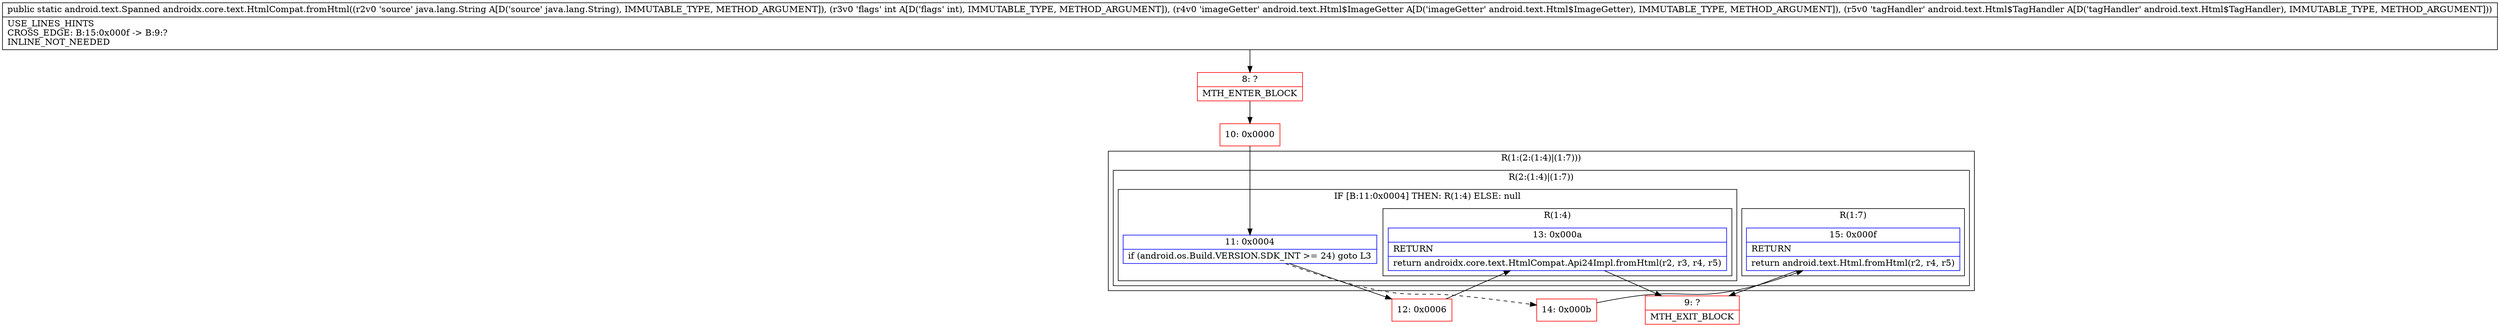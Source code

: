 digraph "CFG forandroidx.core.text.HtmlCompat.fromHtml(Ljava\/lang\/String;ILandroid\/text\/Html$ImageGetter;Landroid\/text\/Html$TagHandler;)Landroid\/text\/Spanned;" {
subgraph cluster_Region_1338713944 {
label = "R(1:(2:(1:4)|(1:7)))";
node [shape=record,color=blue];
subgraph cluster_Region_845263359 {
label = "R(2:(1:4)|(1:7))";
node [shape=record,color=blue];
subgraph cluster_IfRegion_659598853 {
label = "IF [B:11:0x0004] THEN: R(1:4) ELSE: null";
node [shape=record,color=blue];
Node_11 [shape=record,label="{11\:\ 0x0004|if (android.os.Build.VERSION.SDK_INT \>= 24) goto L3\l}"];
subgraph cluster_Region_2131252319 {
label = "R(1:4)";
node [shape=record,color=blue];
Node_13 [shape=record,label="{13\:\ 0x000a|RETURN\l|return androidx.core.text.HtmlCompat.Api24Impl.fromHtml(r2, r3, r4, r5)\l}"];
}
}
subgraph cluster_Region_1777290497 {
label = "R(1:7)";
node [shape=record,color=blue];
Node_15 [shape=record,label="{15\:\ 0x000f|RETURN\l|return android.text.Html.fromHtml(r2, r4, r5)\l}"];
}
}
}
Node_8 [shape=record,color=red,label="{8\:\ ?|MTH_ENTER_BLOCK\l}"];
Node_10 [shape=record,color=red,label="{10\:\ 0x0000}"];
Node_12 [shape=record,color=red,label="{12\:\ 0x0006}"];
Node_9 [shape=record,color=red,label="{9\:\ ?|MTH_EXIT_BLOCK\l}"];
Node_14 [shape=record,color=red,label="{14\:\ 0x000b}"];
MethodNode[shape=record,label="{public static android.text.Spanned androidx.core.text.HtmlCompat.fromHtml((r2v0 'source' java.lang.String A[D('source' java.lang.String), IMMUTABLE_TYPE, METHOD_ARGUMENT]), (r3v0 'flags' int A[D('flags' int), IMMUTABLE_TYPE, METHOD_ARGUMENT]), (r4v0 'imageGetter' android.text.Html$ImageGetter A[D('imageGetter' android.text.Html$ImageGetter), IMMUTABLE_TYPE, METHOD_ARGUMENT]), (r5v0 'tagHandler' android.text.Html$TagHandler A[D('tagHandler' android.text.Html$TagHandler), IMMUTABLE_TYPE, METHOD_ARGUMENT]))  | USE_LINES_HINTS\lCROSS_EDGE: B:15:0x000f \-\> B:9:?\lINLINE_NOT_NEEDED\l}"];
MethodNode -> Node_8;Node_11 -> Node_12;
Node_11 -> Node_14[style=dashed];
Node_13 -> Node_9;
Node_15 -> Node_9;
Node_8 -> Node_10;
Node_10 -> Node_11;
Node_12 -> Node_13;
Node_14 -> Node_15;
}

